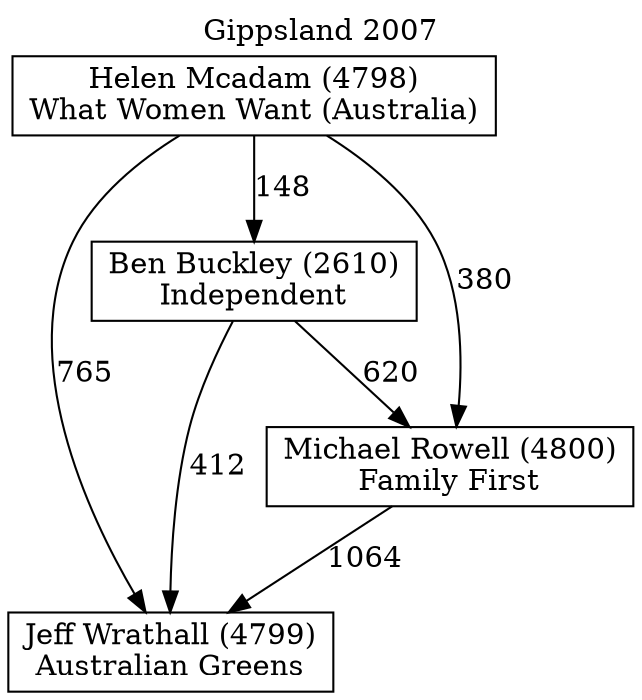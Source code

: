 // House preference flow
digraph "Jeff Wrathall (4799)_Gippsland_2007" {
	graph [label="Gippsland 2007" labelloc=t mclimit=10]
	node [shape=box]
	"Ben Buckley (2610)" [label="Ben Buckley (2610)
Independent"]
	"Helen Mcadam (4798)" [label="Helen Mcadam (4798)
What Women Want (Australia)"]
	"Jeff Wrathall (4799)" [label="Jeff Wrathall (4799)
Australian Greens"]
	"Michael Rowell (4800)" [label="Michael Rowell (4800)
Family First"]
	"Ben Buckley (2610)" -> "Jeff Wrathall (4799)" [label=412]
	"Ben Buckley (2610)" -> "Michael Rowell (4800)" [label=620]
	"Helen Mcadam (4798)" -> "Ben Buckley (2610)" [label=148]
	"Helen Mcadam (4798)" -> "Jeff Wrathall (4799)" [label=765]
	"Helen Mcadam (4798)" -> "Michael Rowell (4800)" [label=380]
	"Michael Rowell (4800)" -> "Jeff Wrathall (4799)" [label=1064]
}
